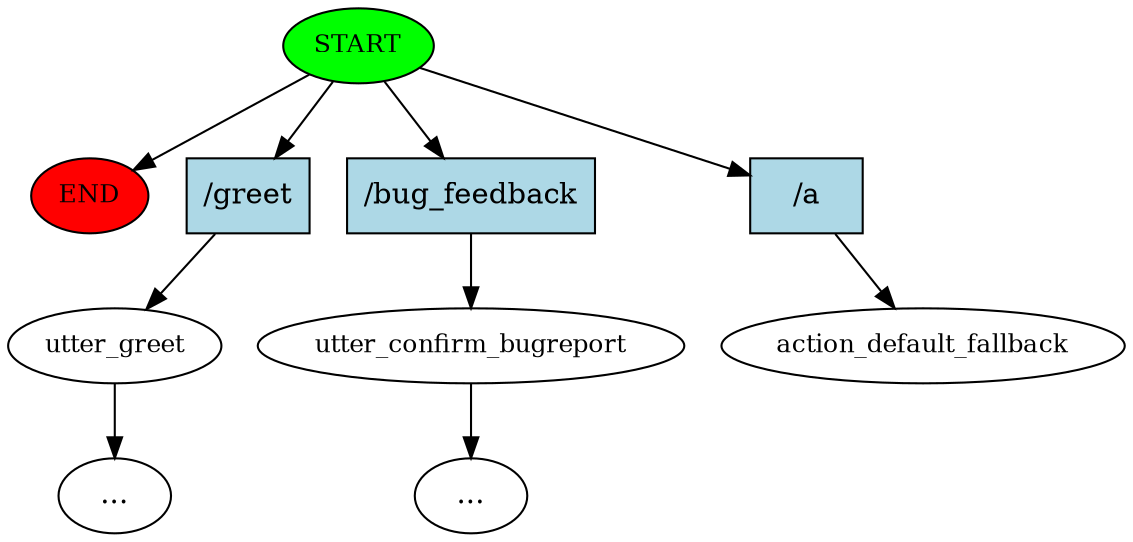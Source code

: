 digraph  {
0 [class="start active", fillcolor=green, fontsize=12, label=START, style=filled];
"-1" [class=end, fillcolor=red, fontsize=12, label=END, style=filled];
1 [class="", fontsize=12, label=utter_greet];
"-5" [class=ellipsis, label="..."];
4 [class="", fontsize=12, label=utter_confirm_bugreport];
"-6" [class=ellipsis, label="..."];
5 [class="dashed active", fontsize=12, label=action_default_fallback];
6 [class=intent, fillcolor=lightblue, label="/greet", shape=rect, style=filled];
7 [class=intent, fillcolor=lightblue, label="/bug_feedback", shape=rect, style=filled];
8 [class="intent active", fillcolor=lightblue, label="/a", shape=rect, style=filled];
0 -> "-1"  [class="", key=NONE, label=""];
0 -> 6  [class="", key=0];
0 -> 7  [class="", key=0];
0 -> 8  [class=active, key=0];
1 -> "-5"  [class="", key=NONE, label=""];
4 -> "-6"  [class="", key=NONE, label=""];
6 -> 1  [class="", key=0];
7 -> 4  [class="", key=0];
8 -> 5  [class=active, key=0];
}
